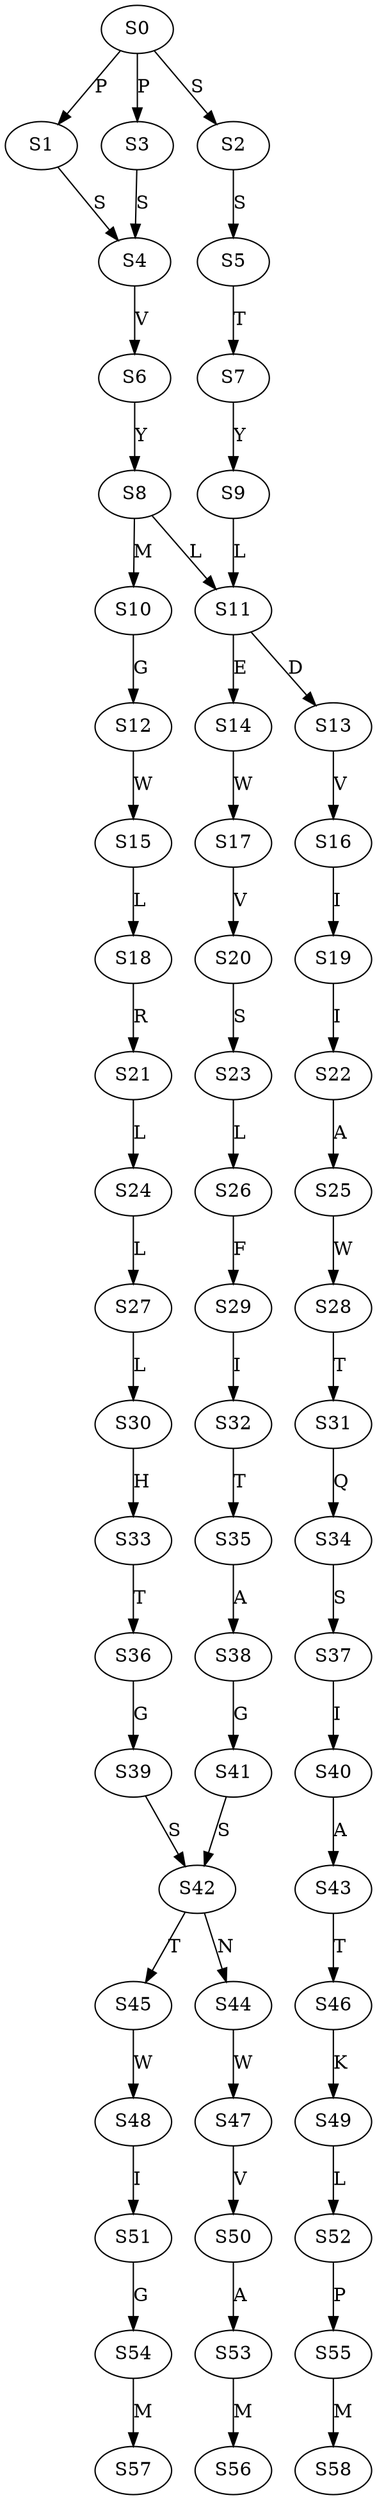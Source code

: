strict digraph  {
	S0 -> S1 [ label = P ];
	S0 -> S2 [ label = S ];
	S0 -> S3 [ label = P ];
	S1 -> S4 [ label = S ];
	S2 -> S5 [ label = S ];
	S3 -> S4 [ label = S ];
	S4 -> S6 [ label = V ];
	S5 -> S7 [ label = T ];
	S6 -> S8 [ label = Y ];
	S7 -> S9 [ label = Y ];
	S8 -> S10 [ label = M ];
	S8 -> S11 [ label = L ];
	S9 -> S11 [ label = L ];
	S10 -> S12 [ label = G ];
	S11 -> S13 [ label = D ];
	S11 -> S14 [ label = E ];
	S12 -> S15 [ label = W ];
	S13 -> S16 [ label = V ];
	S14 -> S17 [ label = W ];
	S15 -> S18 [ label = L ];
	S16 -> S19 [ label = I ];
	S17 -> S20 [ label = V ];
	S18 -> S21 [ label = R ];
	S19 -> S22 [ label = I ];
	S20 -> S23 [ label = S ];
	S21 -> S24 [ label = L ];
	S22 -> S25 [ label = A ];
	S23 -> S26 [ label = L ];
	S24 -> S27 [ label = L ];
	S25 -> S28 [ label = W ];
	S26 -> S29 [ label = F ];
	S27 -> S30 [ label = L ];
	S28 -> S31 [ label = T ];
	S29 -> S32 [ label = I ];
	S30 -> S33 [ label = H ];
	S31 -> S34 [ label = Q ];
	S32 -> S35 [ label = T ];
	S33 -> S36 [ label = T ];
	S34 -> S37 [ label = S ];
	S35 -> S38 [ label = A ];
	S36 -> S39 [ label = G ];
	S37 -> S40 [ label = I ];
	S38 -> S41 [ label = G ];
	S39 -> S42 [ label = S ];
	S40 -> S43 [ label = A ];
	S41 -> S42 [ label = S ];
	S42 -> S44 [ label = N ];
	S42 -> S45 [ label = T ];
	S43 -> S46 [ label = T ];
	S44 -> S47 [ label = W ];
	S45 -> S48 [ label = W ];
	S46 -> S49 [ label = K ];
	S47 -> S50 [ label = V ];
	S48 -> S51 [ label = I ];
	S49 -> S52 [ label = L ];
	S50 -> S53 [ label = A ];
	S51 -> S54 [ label = G ];
	S52 -> S55 [ label = P ];
	S53 -> S56 [ label = M ];
	S54 -> S57 [ label = M ];
	S55 -> S58 [ label = M ];
}
